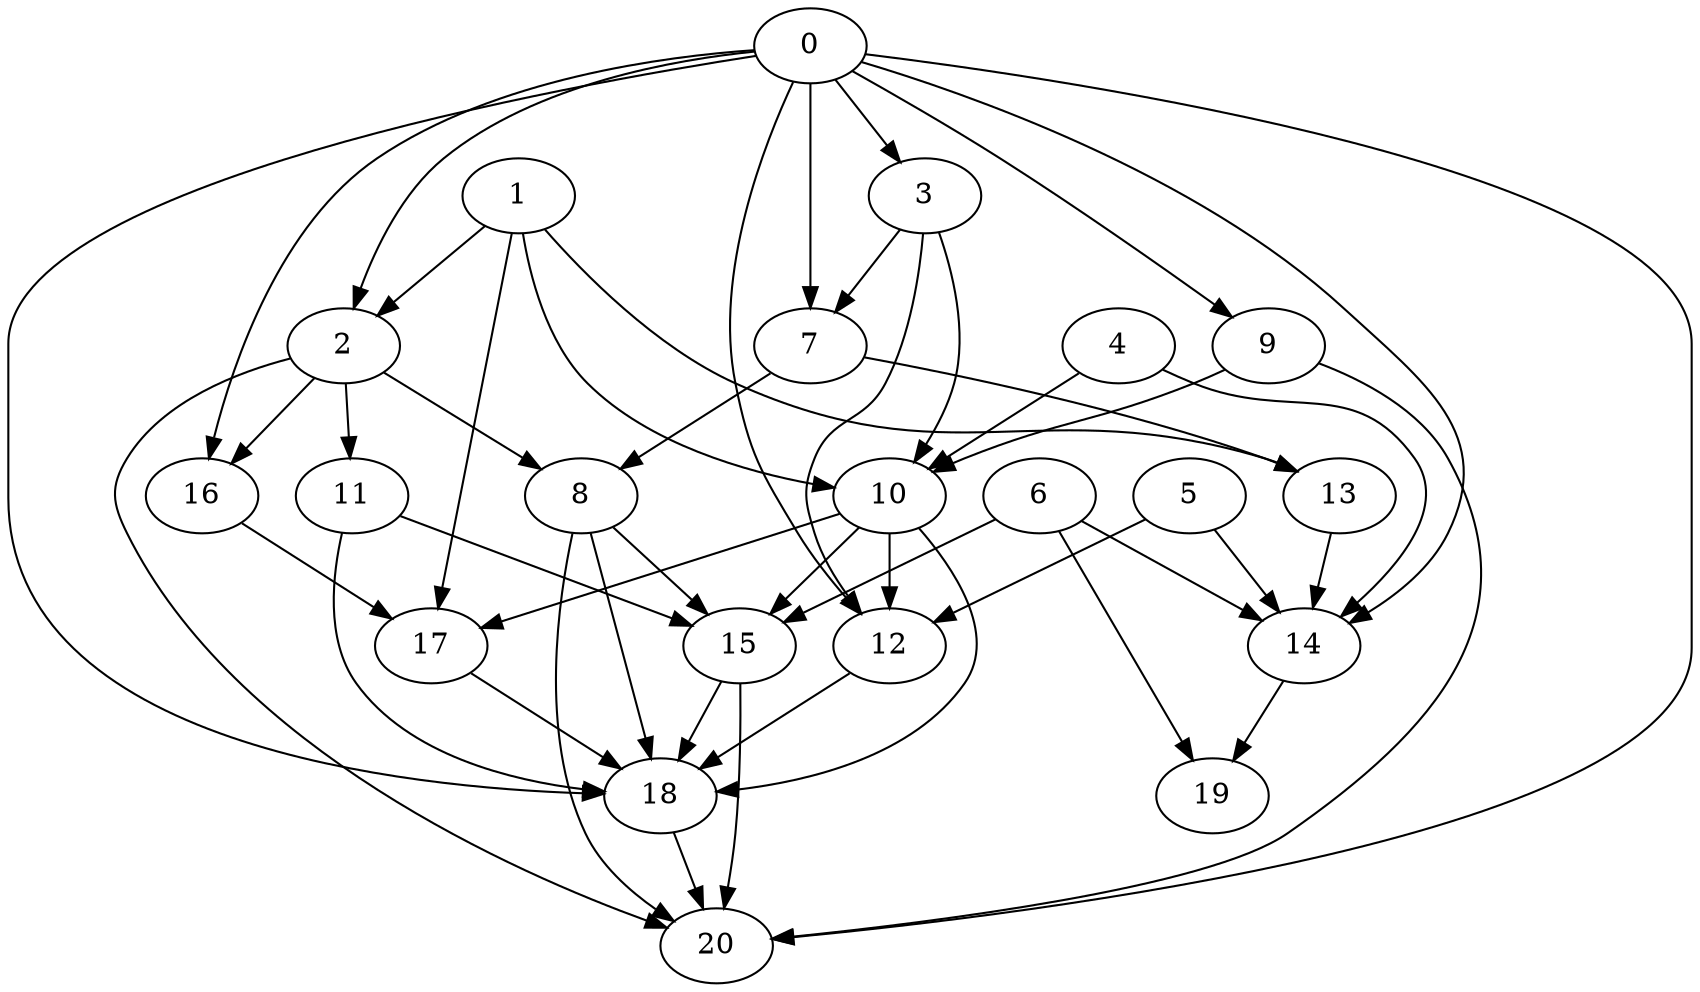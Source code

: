 digraph "Random_Nodes_21_Density_2.29_CCR_0.10_WeightType_Random" {
	graph ["Duplicate states"=0,
		GraphType=Random,
		"Max states in OPEN"=0,
		Modes="120000ms; topo-ordered tasks, ; Pruning: task equivalence, fixed order ready list, ; F-value: ; Optimisation: best schedule length (\
SL) optimisation on equal, ",
		NumberOfTasks=21,
		"Pruned using list schedule length"=42210,
		"States removed from OPEN"=0,
		TargetSystem="Homogeneous-2",
		"Time to schedule (ms)"=617,
		"Total idle time"=8,
		"Total schedule length"=1449,
		"Total sequential time"=2878,
		"Total states created"=94462
	];
	0	["Finish time"=136,
		Processor=0,
		"Start time"=0,
		Weight=136];
	9	["Finish time"=408,
		Processor=0,
		"Start time"=249,
		Weight=159];
	0 -> 9	[Weight=3];
	2	["Finish time"=611,
		Processor=1,
		"Start time"=452,
		Weight=159];
	0 -> 2	[Weight=5];
	3	["Finish time"=204,
		Processor=0,
		"Start time"=136,
		Weight=68];
	0 -> 3	[Weight=5];
	16	["Finish time"=815,
		Processor=1,
		"Start time"=611,
		Weight=204];
	0 -> 16	[Weight=5];
	7	["Finish time"=249,
		Processor=0,
		"Start time"=204,
		Weight=45];
	0 -> 7	[Weight=10];
	12	["Finish time"=824,
		Processor=0,
		"Start time"=620,
		Weight=204];
	0 -> 12	[Weight=4];
	14	["Finish time"=1210,
		Processor=0,
		"Start time"=1051,
		Weight=159];
	0 -> 14	[Weight=5];
	18	["Finish time"=1404,
		Processor=1,
		"Start time"=1177,
		Weight=227];
	0 -> 18	[Weight=6];
	20	["Finish time"=1449,
		Processor=1,
		"Start time"=1404,
		Weight=45];
	0 -> 20	[Weight=2];
	1	["Finish time"=407,
		Processor=1,
		"Start time"=294,
		Weight=113];
	1 -> 2	[Weight=5];
	10	["Finish time"=620,
		Processor=0,
		"Start time"=416,
		Weight=204];
	1 -> 10	[Weight=9];
	17	["Finish time"=1051,
		Processor=0,
		"Start time"=824,
		Weight=227];
	1 -> 17	[Weight=7];
	13	["Finish time"=452,
		Processor=1,
		"Start time"=407,
		Weight=45];
	1 -> 13	[Weight=4];
	9 -> 10	[Weight=5];
	9 -> 20	[Weight=8];
	2 -> 16	[Weight=4];
	8	["Finish time"=1064,
		Processor=1,
		"Start time"=883,
		Weight=181];
	2 -> 8	[Weight=10];
	11	["Finish time"=883,
		Processor=1,
		"Start time"=815,
		Weight=68];
	2 -> 11	[Weight=7];
	2 -> 20	[Weight=7];
	4	["Finish time"=294,
		Processor=1,
		"Start time"=181,
		Weight=113];
	4 -> 10	[Weight=8];
	4 -> 14	[Weight=8];
	3 -> 10	[Weight=9];
	3 -> 7	[Weight=8];
	3 -> 12	[Weight=2];
	10 -> 17	[Weight=9];
	10 -> 12	[Weight=7];
	15	["Finish time"=1177,
		Processor=1,
		"Start time"=1064,
		Weight=113];
	10 -> 15	[Weight=6];
	10 -> 18	[Weight=5];
	16 -> 17	[Weight=2];
	7 -> 8	[Weight=6];
	7 -> 13	[Weight=8];
	8 -> 15	[Weight=8];
	8 -> 18	[Weight=8];
	8 -> 20	[Weight=3];
	6	["Finish time"=181,
		Processor=1,
		"Start time"=45,
		Weight=136];
	6 -> 15	[Weight=8];
	6 -> 14	[Weight=3];
	19	["Finish time"=1437,
		Processor=0,
		"Start time"=1210,
		Weight=227];
	6 -> 19	[Weight=8];
	5	["Finish time"=45,
		Processor=1,
		"Start time"=0,
		Weight=45];
	5 -> 12	[Weight=4];
	5 -> 14	[Weight=9];
	17 -> 18	[Weight=2];
	12 -> 18	[Weight=3];
	11 -> 15	[Weight=3];
	11 -> 18	[Weight=9];
	13 -> 14	[Weight=9];
	15 -> 18	[Weight=6];
	15 -> 20	[Weight=6];
	14 -> 19	[Weight=7];
	18 -> 20	[Weight=3];
}
